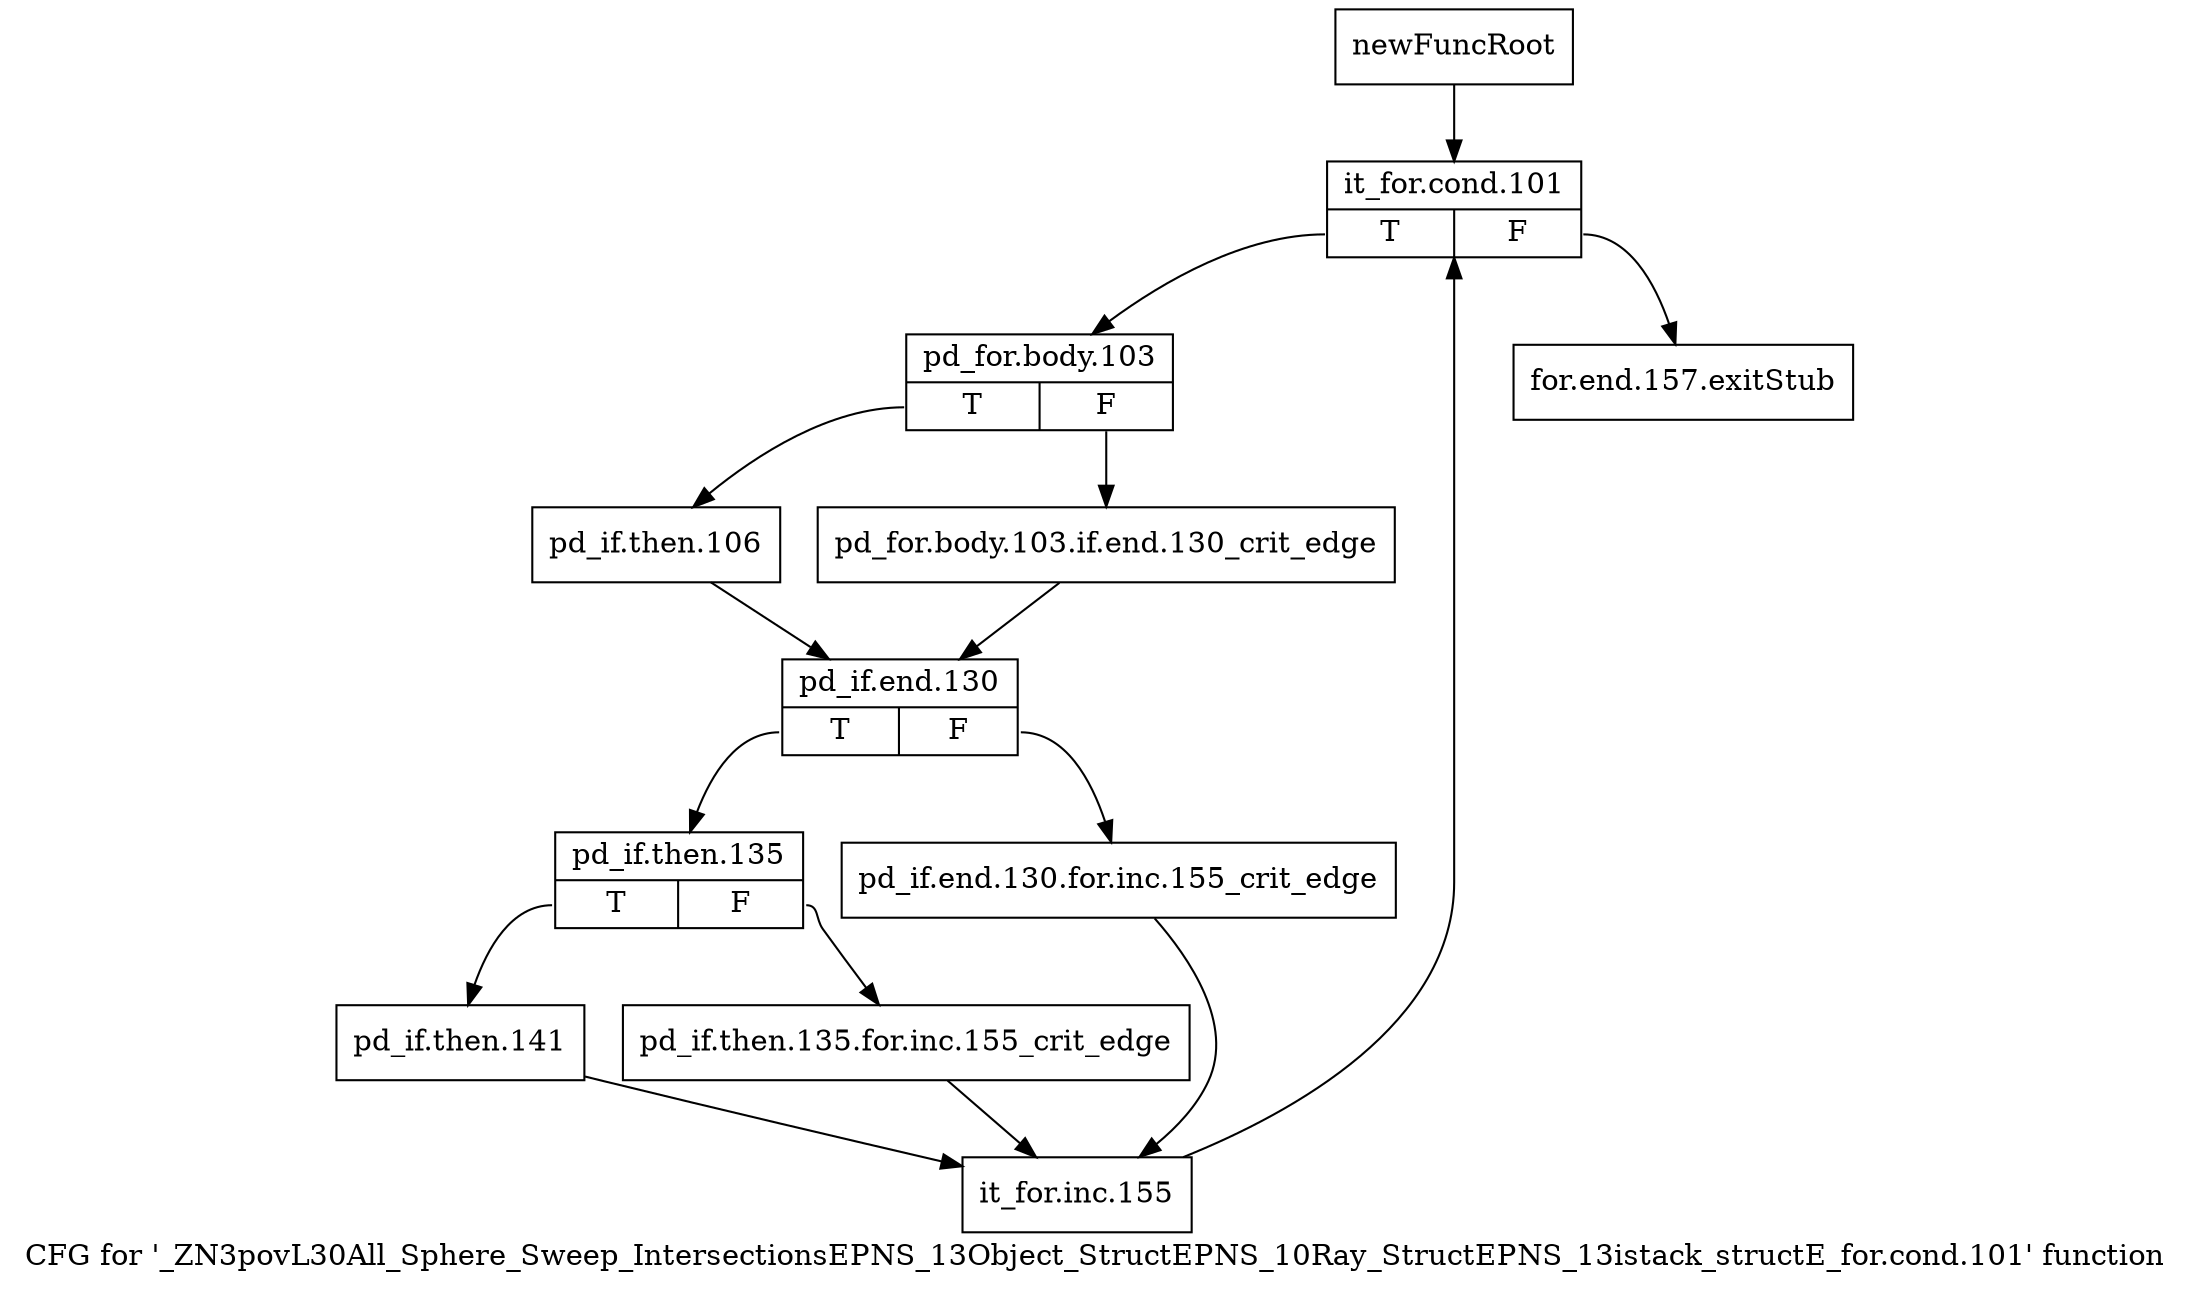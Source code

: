 digraph "CFG for '_ZN3povL30All_Sphere_Sweep_IntersectionsEPNS_13Object_StructEPNS_10Ray_StructEPNS_13istack_structE_for.cond.101' function" {
	label="CFG for '_ZN3povL30All_Sphere_Sweep_IntersectionsEPNS_13Object_StructEPNS_10Ray_StructEPNS_13istack_structE_for.cond.101' function";

	Node0x2c591a0 [shape=record,label="{newFuncRoot}"];
	Node0x2c591a0 -> Node0x2c59240;
	Node0x2c591f0 [shape=record,label="{for.end.157.exitStub}"];
	Node0x2c59240 [shape=record,label="{it_for.cond.101|{<s0>T|<s1>F}}"];
	Node0x2c59240:s0 -> Node0x2c59290;
	Node0x2c59240:s1 -> Node0x2c591f0;
	Node0x2c59290 [shape=record,label="{pd_for.body.103|{<s0>T|<s1>F}}"];
	Node0x2c59290:s0 -> Node0x2c59330;
	Node0x2c59290:s1 -> Node0x2c592e0;
	Node0x2c592e0 [shape=record,label="{pd_for.body.103.if.end.130_crit_edge}"];
	Node0x2c592e0 -> Node0x2c59380;
	Node0x2c59330 [shape=record,label="{pd_if.then.106}"];
	Node0x2c59330 -> Node0x2c59380;
	Node0x2c59380 [shape=record,label="{pd_if.end.130|{<s0>T|<s1>F}}"];
	Node0x2c59380:s0 -> Node0x2c59420;
	Node0x2c59380:s1 -> Node0x2c593d0;
	Node0x2c593d0 [shape=record,label="{pd_if.end.130.for.inc.155_crit_edge}"];
	Node0x2c593d0 -> Node0x2c59510;
	Node0x2c59420 [shape=record,label="{pd_if.then.135|{<s0>T|<s1>F}}"];
	Node0x2c59420:s0 -> Node0x2c594c0;
	Node0x2c59420:s1 -> Node0x2c59470;
	Node0x2c59470 [shape=record,label="{pd_if.then.135.for.inc.155_crit_edge}"];
	Node0x2c59470 -> Node0x2c59510;
	Node0x2c594c0 [shape=record,label="{pd_if.then.141}"];
	Node0x2c594c0 -> Node0x2c59510;
	Node0x2c59510 [shape=record,label="{it_for.inc.155}"];
	Node0x2c59510 -> Node0x2c59240;
}
